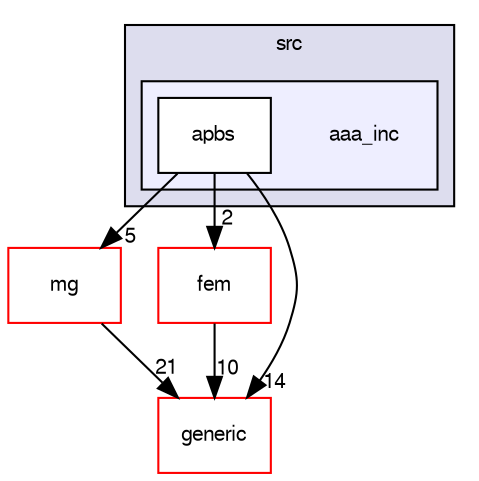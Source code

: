 digraph "src/aaa_inc/" {
  compound=true
  node [ fontsize="10", fontname="FreeSans"];
  edge [ labelfontsize="10", labelfontname="FreeSans"];
  subgraph clusterdir_68267d1309a1af8e8297ef4c3efbcdba {
    graph [ bgcolor="#ddddee", pencolor="black", label="src" fontname="FreeSans", fontsize="10", URL="dir_68267d1309a1af8e8297ef4c3efbcdba.html"]
  subgraph clusterdir_17c7ea3365fe63f08b0927394cad93f6 {
    graph [ bgcolor="#eeeeff", pencolor="black", label="" URL="dir_17c7ea3365fe63f08b0927394cad93f6.html"];
    dir_17c7ea3365fe63f08b0927394cad93f6 [shape=plaintext label="aaa_inc"];
    dir_d402d0aaa89ec1d33e3b6172420e9647 [shape=box label="apbs" color="black" fillcolor="white" style="filled" URL="dir_d402d0aaa89ec1d33e3b6172420e9647.html"];
  }
  }
  dir_1d197ef0d9947f4cc1ac44e7f59e2b57 [shape=box label="mg" fillcolor="white" style="filled" color="red" URL="dir_1d197ef0d9947f4cc1ac44e7f59e2b57.html"];
  dir_325c623946aaadef5114ca9e069898d6 [shape=box label="fem" fillcolor="white" style="filled" color="red" URL="dir_325c623946aaadef5114ca9e069898d6.html"];
  dir_4075b182e53a3873a42d885f4e1e98c4 [shape=box label="generic" fillcolor="white" style="filled" color="red" URL="dir_4075b182e53a3873a42d885f4e1e98c4.html"];
  dir_1d197ef0d9947f4cc1ac44e7f59e2b57->dir_4075b182e53a3873a42d885f4e1e98c4 [headlabel="21", labeldistance=1.5 headhref="dir_000011_000009.html"];
  dir_325c623946aaadef5114ca9e069898d6->dir_4075b182e53a3873a42d885f4e1e98c4 [headlabel="10", labeldistance=1.5 headhref="dir_000007_000009.html"];
  dir_d402d0aaa89ec1d33e3b6172420e9647->dir_1d197ef0d9947f4cc1ac44e7f59e2b57 [headlabel="5", labeldistance=1.5 headhref="dir_000005_000011.html"];
  dir_d402d0aaa89ec1d33e3b6172420e9647->dir_325c623946aaadef5114ca9e069898d6 [headlabel="2", labeldistance=1.5 headhref="dir_000005_000007.html"];
  dir_d402d0aaa89ec1d33e3b6172420e9647->dir_4075b182e53a3873a42d885f4e1e98c4 [headlabel="14", labeldistance=1.5 headhref="dir_000005_000009.html"];
}
